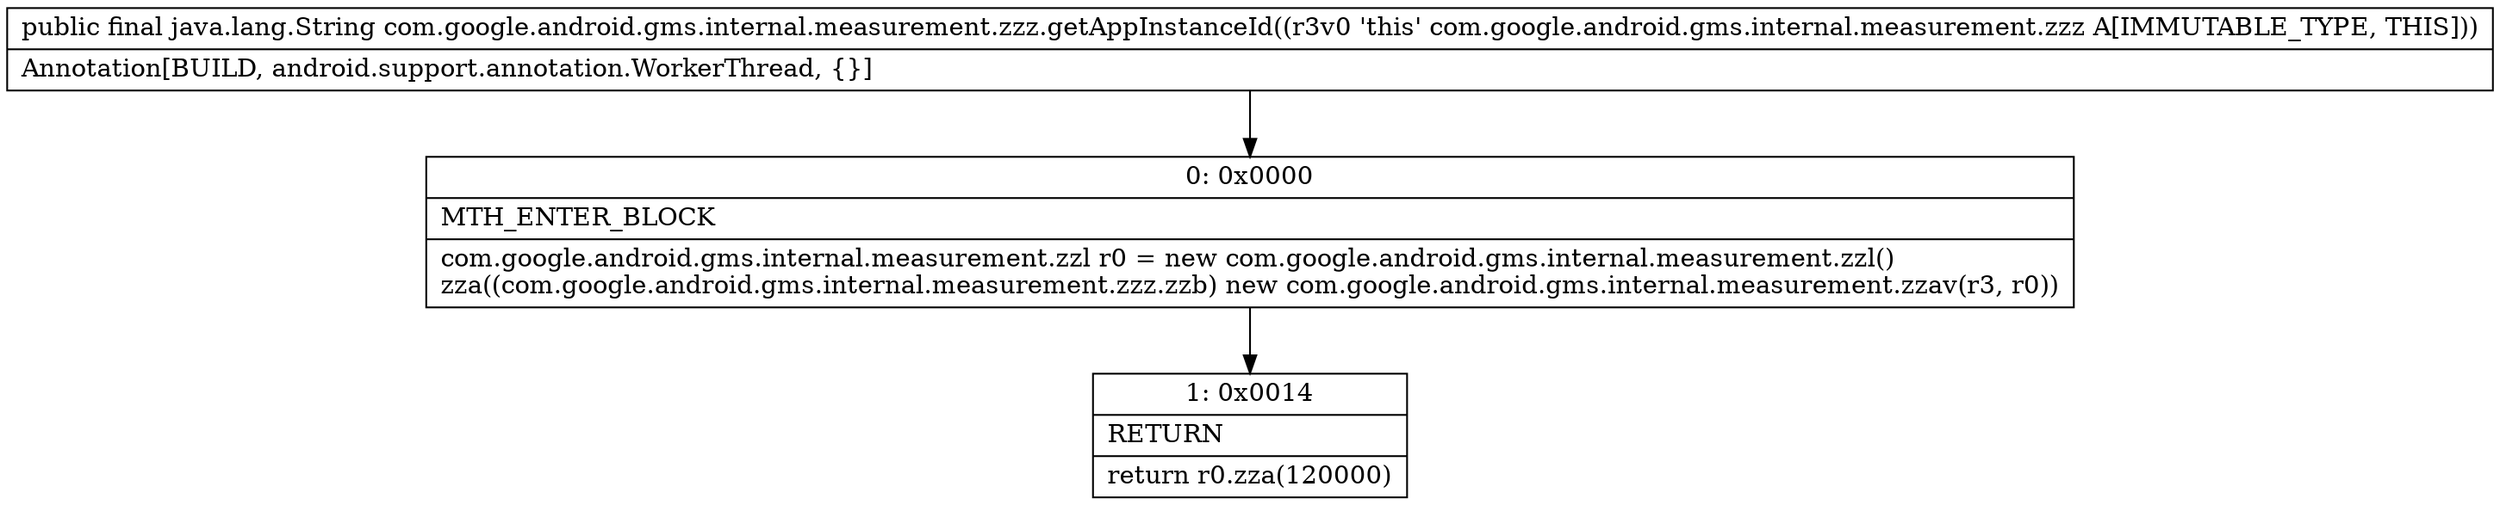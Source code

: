 digraph "CFG forcom.google.android.gms.internal.measurement.zzz.getAppInstanceId()Ljava\/lang\/String;" {
Node_0 [shape=record,label="{0\:\ 0x0000|MTH_ENTER_BLOCK\l|com.google.android.gms.internal.measurement.zzl r0 = new com.google.android.gms.internal.measurement.zzl()\lzza((com.google.android.gms.internal.measurement.zzz.zzb) new com.google.android.gms.internal.measurement.zzav(r3, r0))\l}"];
Node_1 [shape=record,label="{1\:\ 0x0014|RETURN\l|return r0.zza(120000)\l}"];
MethodNode[shape=record,label="{public final java.lang.String com.google.android.gms.internal.measurement.zzz.getAppInstanceId((r3v0 'this' com.google.android.gms.internal.measurement.zzz A[IMMUTABLE_TYPE, THIS]))  | Annotation[BUILD, android.support.annotation.WorkerThread, \{\}]\l}"];
MethodNode -> Node_0;
Node_0 -> Node_1;
}

